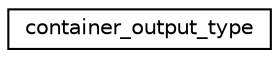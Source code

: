 digraph "Graphical Class Hierarchy"
{
 // LATEX_PDF_SIZE
  edge [fontname="Helvetica",fontsize="10",labelfontname="Helvetica",labelfontsize="10"];
  node [fontname="Helvetica",fontsize="10",shape=record];
  rankdir="LR";
  Node0 [label="container_output_type",height=0.2,width=0.4,color="black", fillcolor="white", style="filled",URL="$classcontainer__output__type.html",tooltip=" "];
}
